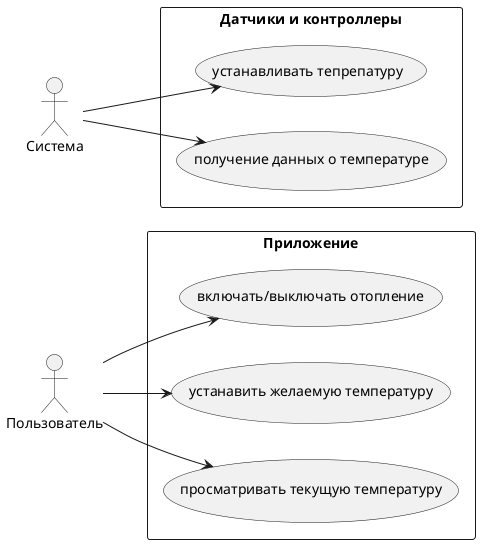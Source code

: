 @startuml

left to right direction

actor "Пользователь" as User
actor "Система" as System

rectangle "Приложение" {
    usecase "включать/выключать отопление" as UC1
    usecase "устанавить желаемую температуру" as UC2
    usecase "просматривать текущую температуру" as UC4
}

rectangle "Датчики и контроллеры" {
    usecase "устанавливать тепрепатуру" as UC3
    usecase "получение данных о температуре" as UC5
}

User --> UC1
User --> UC2
User --> UC4
System --> UC3
System --> UC5

@enduml